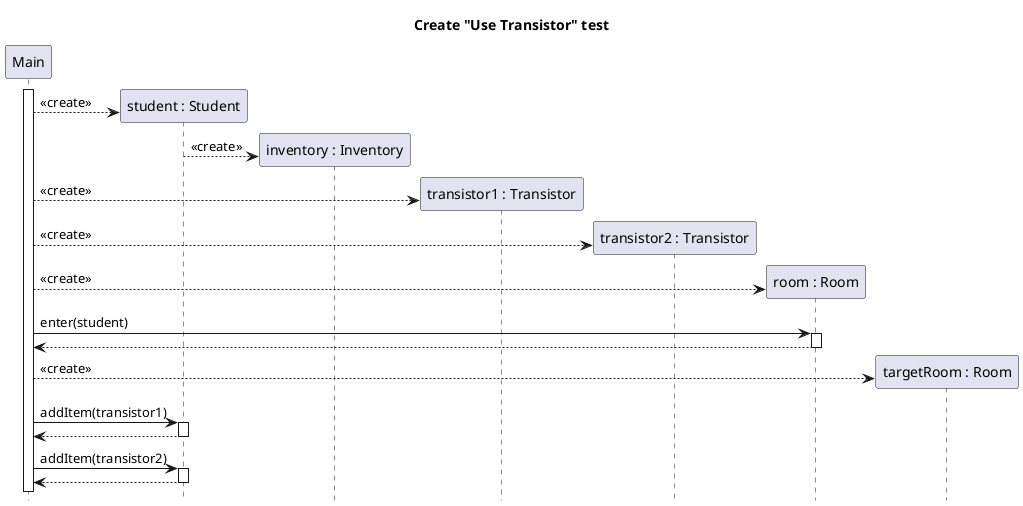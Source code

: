 @startuml student-use-transistor-create
title Create "Use Transistor" test
hide footbox

participant "Main" as main
participant "student : Student" as student
create "inventory : Inventory" as inventory
participant "transistor1 : Transistor" as tr
participant "transistor2 : Transistor" as tr2
participant "room : Room" as room
participant "targetRoom : Room" as targetRoom

main++
create student
main --> student : <<create>>
create inventory
student --> inventory : <<create>>
create tr
main --> tr : <<create>>
create tr2
main --> tr2 : <<create>>
create room
main --> room : <<create>>
main -> room ++ : enter(student)
return
create targetRoom
main --> targetRoom : <<create>>
main -> student ++ : addItem(transistor1)
return
main -> student ++ : addItem(transistor2)
return


@enduml